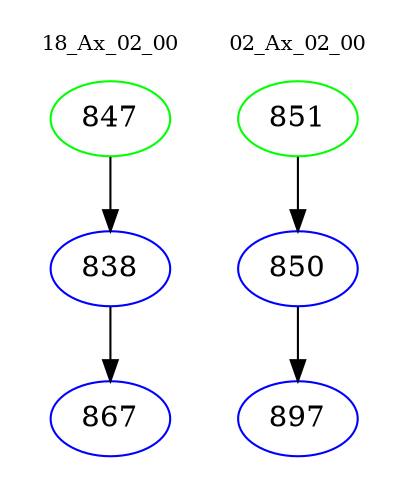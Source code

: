 digraph{
subgraph cluster_0 {
color = white
label = "18_Ax_02_00";
fontsize=10;
T0_847 [label="847", color="green"]
T0_847 -> T0_838 [color="black"]
T0_838 [label="838", color="blue"]
T0_838 -> T0_867 [color="black"]
T0_867 [label="867", color="blue"]
}
subgraph cluster_1 {
color = white
label = "02_Ax_02_00";
fontsize=10;
T1_851 [label="851", color="green"]
T1_851 -> T1_850 [color="black"]
T1_850 [label="850", color="blue"]
T1_850 -> T1_897 [color="black"]
T1_897 [label="897", color="blue"]
}
}
